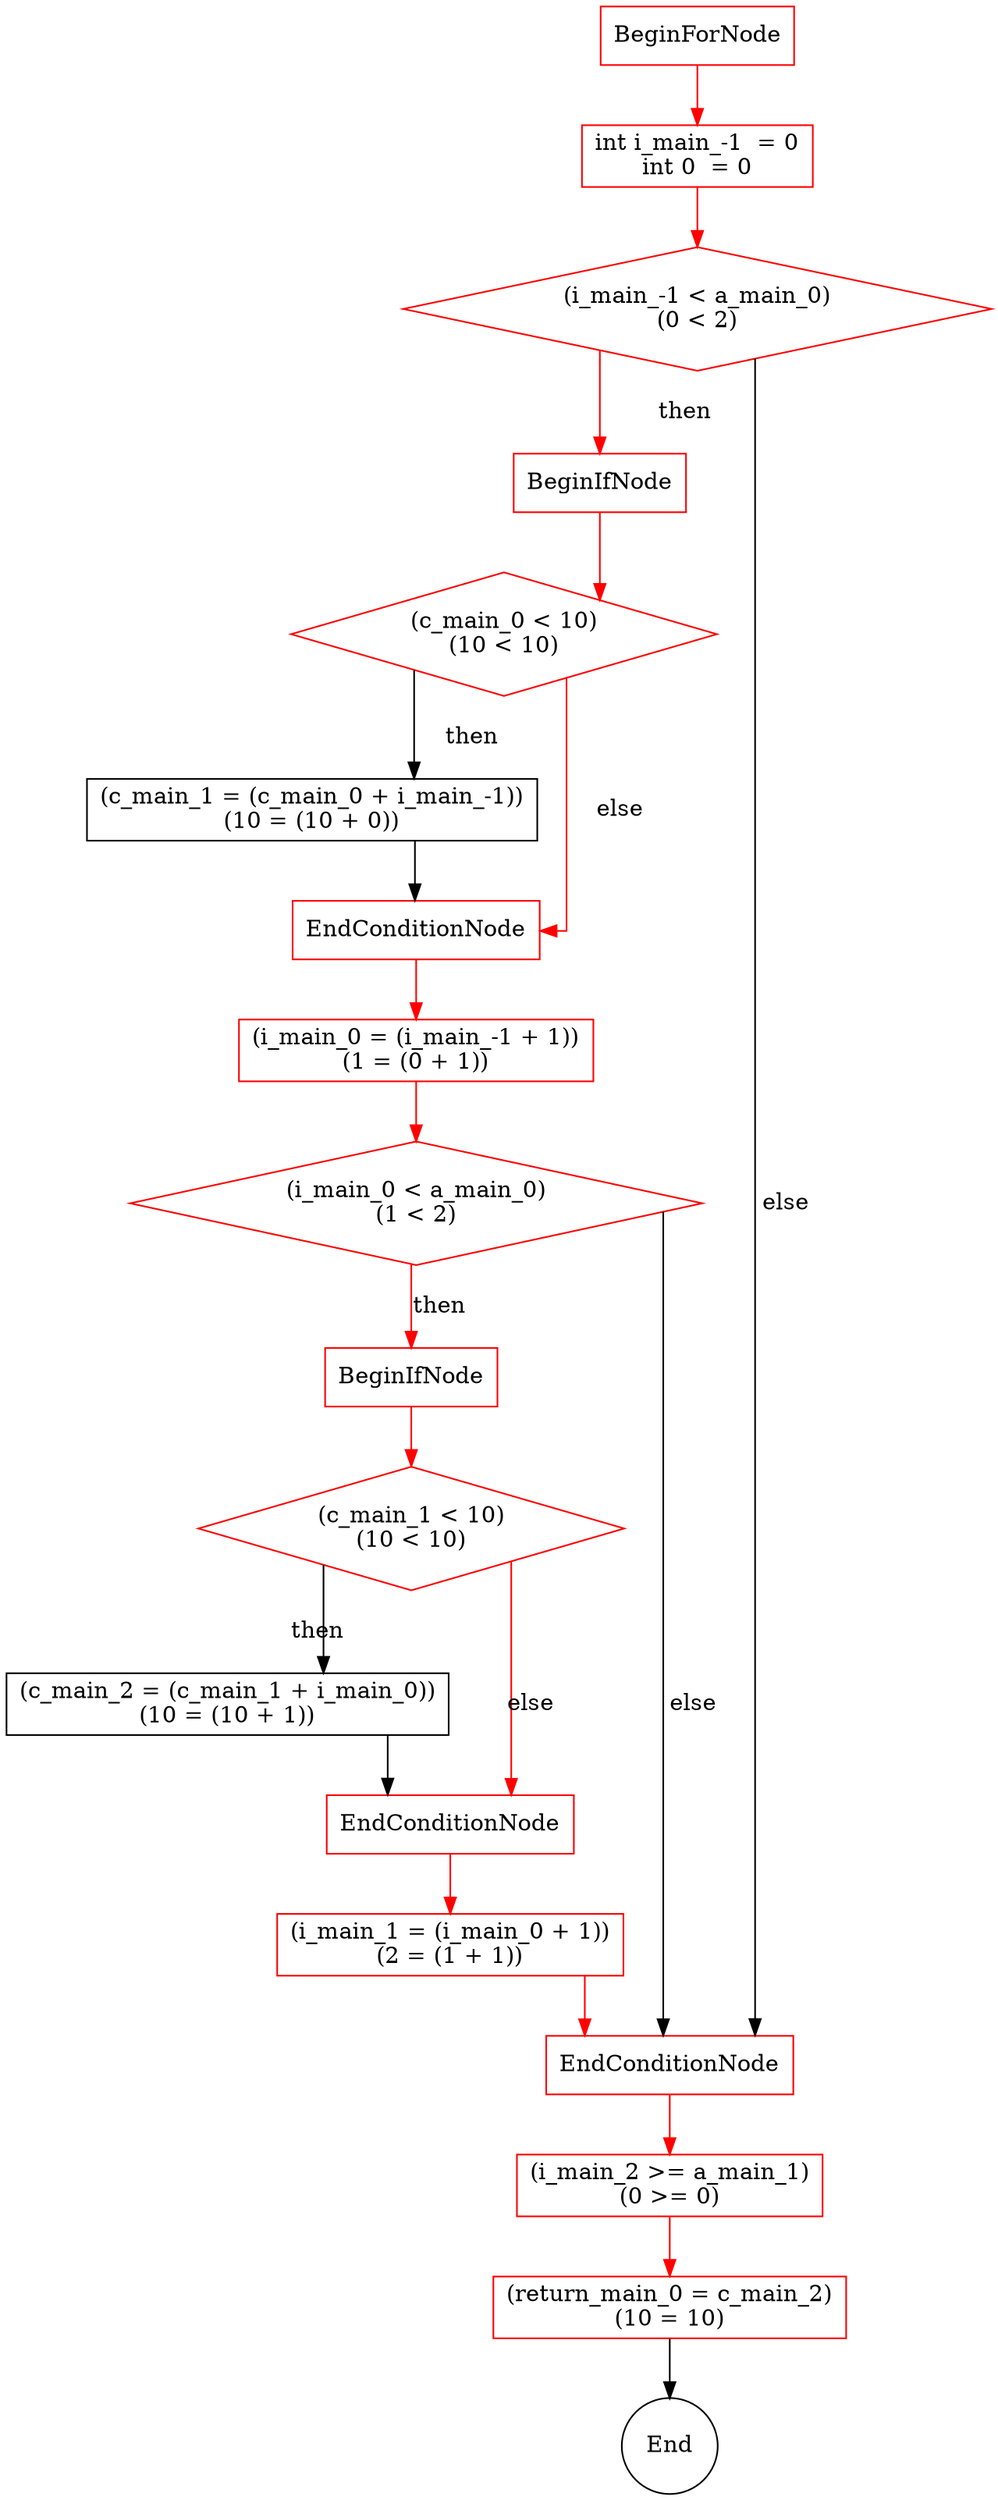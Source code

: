strict digraph {
splines=ortho;
"1294185026" -> "int i_main_-1  = 0605020984";
"1294185026" [ label="BeginForNode" shape=rectangle];
"int i_main_-1  = 0605020984" [ label="int i_main_-1  = 0
int 0  = 0" shape=rectangle];
"int i_main_-1  = 0605020984" -> "(i_main_-1 < a_main_0)1365604412";
"int i_main_-1  = 0605020984" [ label="int i_main_-1  = 0
int 0  = 0" shape=rectangle];
"(i_main_-1 < a_main_0)1365604412" [ label="(i_main_-1 < a_main_0)
(0 < 2)" shape=rectangle];
"(i_main_-1 < a_main_0)1365604412" [ shape=diamond ];
"(i_main_-1 < a_main_0)1365604412" -> "2099208399"[ label="then" ];
"2099208399" -> "(c_main_0 < 10)763260044";
"2099208399" [ label="BeginIfNode" shape=rectangle];
"(c_main_0 < 10)763260044" [ label="(c_main_0 < 10)
(10 < 10)" shape=rectangle];
"(c_main_0 < 10)763260044" [ shape=diamond ];
"(c_main_0 < 10)763260044" -> "(c_main_1 = (c_main_0 + i_main_-1))1991466040"[ label="then" ];
"(c_main_1 = (c_main_0 + i_main_-1))1991466040" -> "216890954";
"(c_main_1 = (c_main_0 + i_main_-1))1991466040" [ label="(c_main_1 = (c_main_0 + i_main_-1))
(10 = (10 + 0))" shape=rectangle];
"216890954" [ label="EndConditionNode" shape=rectangle];
"(c_main_0 < 10)763260044" -> "216890954"[ label="else" ];
"216890954" -> "(i_main_0 = (i_main_-1 + 1))183664128";
"216890954" [ label="EndConditionNode" shape=rectangle];
"(i_main_0 = (i_main_-1 + 1))183664128" [ label="(i_main_0 = (i_main_-1 + 1))
(1 = (0 + 1))" shape=rectangle];
"(i_main_0 = (i_main_-1 + 1))183664128" -> "(i_main_0 < a_main_0)1412852190";
"(i_main_0 = (i_main_-1 + 1))183664128" [ label="(i_main_0 = (i_main_-1 + 1))
(1 = (0 + 1))" shape=rectangle];
"(i_main_0 < a_main_0)1412852190" [ label="(i_main_0 < a_main_0)
(1 < 2)" shape=rectangle];
"(i_main_0 < a_main_0)1412852190" [ shape=diamond ];
"(i_main_0 < a_main_0)1412852190" -> "940097020"[ label="then" ];
"940097020" -> "(c_main_1 < 10)1601215385";
"940097020" [ label="BeginIfNode" shape=rectangle];
"(c_main_1 < 10)1601215385" [ label="(c_main_1 < 10)
(10 < 10)" shape=rectangle];
"(c_main_1 < 10)1601215385" [ shape=diamond ];
"(c_main_1 < 10)1601215385" -> "(c_main_2 = (c_main_1 + i_main_0))1189870601"[ label="then" ];
"(c_main_2 = (c_main_1 + i_main_0))1189870601" -> "569644435";
"(c_main_2 = (c_main_1 + i_main_0))1189870601" [ label="(c_main_2 = (c_main_1 + i_main_0))
(10 = (10 + 1))" shape=rectangle];
"569644435" [ label="EndConditionNode" shape=rectangle];
"(c_main_1 < 10)1601215385" -> "569644435"[ label="else" ];
"569644435" -> "(i_main_1 = (i_main_0 + 1))1559145228";
"569644435" [ label="EndConditionNode" shape=rectangle];
"(i_main_1 = (i_main_0 + 1))1559145228" [ label="(i_main_1 = (i_main_0 + 1))
(2 = (1 + 1))" shape=rectangle];
"(i_main_1 = (i_main_0 + 1))1559145228" -> "119099227";
"(i_main_1 = (i_main_0 + 1))1559145228" [ label="(i_main_1 = (i_main_0 + 1))
(2 = (1 + 1))" shape=rectangle];
"119099227" [ label="EndConditionNode" shape=rectangle];
"(i_main_0 < a_main_0)1412852190" -> "119099227"[ label="else" ];
"(i_main_-1 < a_main_0)1365604412" -> "119099227"[ label="else" ];
"119099227" -> "(i_main_2 >= a_main_1)504094725";
"119099227" [ label="EndConditionNode" shape=rectangle];
"(i_main_2 >= a_main_1)504094725" [ label="(i_main_2 >= a_main_1)
(0 >= 0)" shape=rectangle];
"(i_main_2 >= a_main_1)504094725" -> "(return_main_0 = c_main_2)533866202";
"(i_main_2 >= a_main_1)504094725" [ label="(i_main_2 >= a_main_1)
(0 >= 0)" shape=rectangle];
"(return_main_0 = c_main_2)533866202" [ label="(return_main_0 = c_main_2)
(10 = 10)" shape=rectangle];
"(return_main_0 = c_main_2)533866202" -> "919427303";
"(return_main_0 = c_main_2)533866202" [ label="(return_main_0 = c_main_2)
(10 = 10)" shape=rectangle];
"919427303" [ label="" shape=rectangle];
"919427303" [ label= "End" shape=circle];
"1294185026" [ color="red"];
"int i_main_-1  = 0605020984" [ color="red"];
"(i_main_-1 < a_main_0)1365604412" [ color="red"];
"2099208399" [ color="red"];
"(c_main_0 < 10)763260044" [ color="red"];
"216890954" [ color="red"];
"(i_main_0 = (i_main_-1 + 1))183664128" [ color="red"];
"(i_main_0 < a_main_0)1412852190" [ color="red"];
"940097020" [ color="red"];
"(c_main_1 < 10)1601215385" [ color="red"];
"569644435" [ color="red"];
"(i_main_1 = (i_main_0 + 1))1559145228" [ color="red"];
"119099227" [ color="red"];
"(i_main_2 >= a_main_1)504094725" [ color="red"];
"(return_main_0 = c_main_2)533866202" [ color="red"];
"1294185026" -> "int i_main_-1  = 0605020984" [ color="red"];
"int i_main_-1  = 0605020984" -> "(i_main_-1 < a_main_0)1365604412" [ color="red"];
"(i_main_-1 < a_main_0)1365604412" -> "2099208399" [ color="red"];
"2099208399" -> "(c_main_0 < 10)763260044" [ color="red"];
"(c_main_0 < 10)763260044" -> "216890954" [ color="red"];
"216890954" -> "(i_main_0 = (i_main_-1 + 1))183664128" [ color="red"];
"(i_main_0 = (i_main_-1 + 1))183664128" -> "(i_main_0 < a_main_0)1412852190" [ color="red"];
"(i_main_0 < a_main_0)1412852190" -> "940097020" [ color="red"];
"940097020" -> "(c_main_1 < 10)1601215385" [ color="red"];
"(c_main_1 < 10)1601215385" -> "569644435" [ color="red"];
"569644435" -> "(i_main_1 = (i_main_0 + 1))1559145228" [ color="red"];
"(i_main_1 = (i_main_0 + 1))1559145228" -> "119099227" [ color="red"];
"119099227" -> "(i_main_2 >= a_main_1)504094725" [ color="red"];
"(i_main_2 >= a_main_1)504094725" -> "(return_main_0 = c_main_2)533866202" [ color="red"];
}